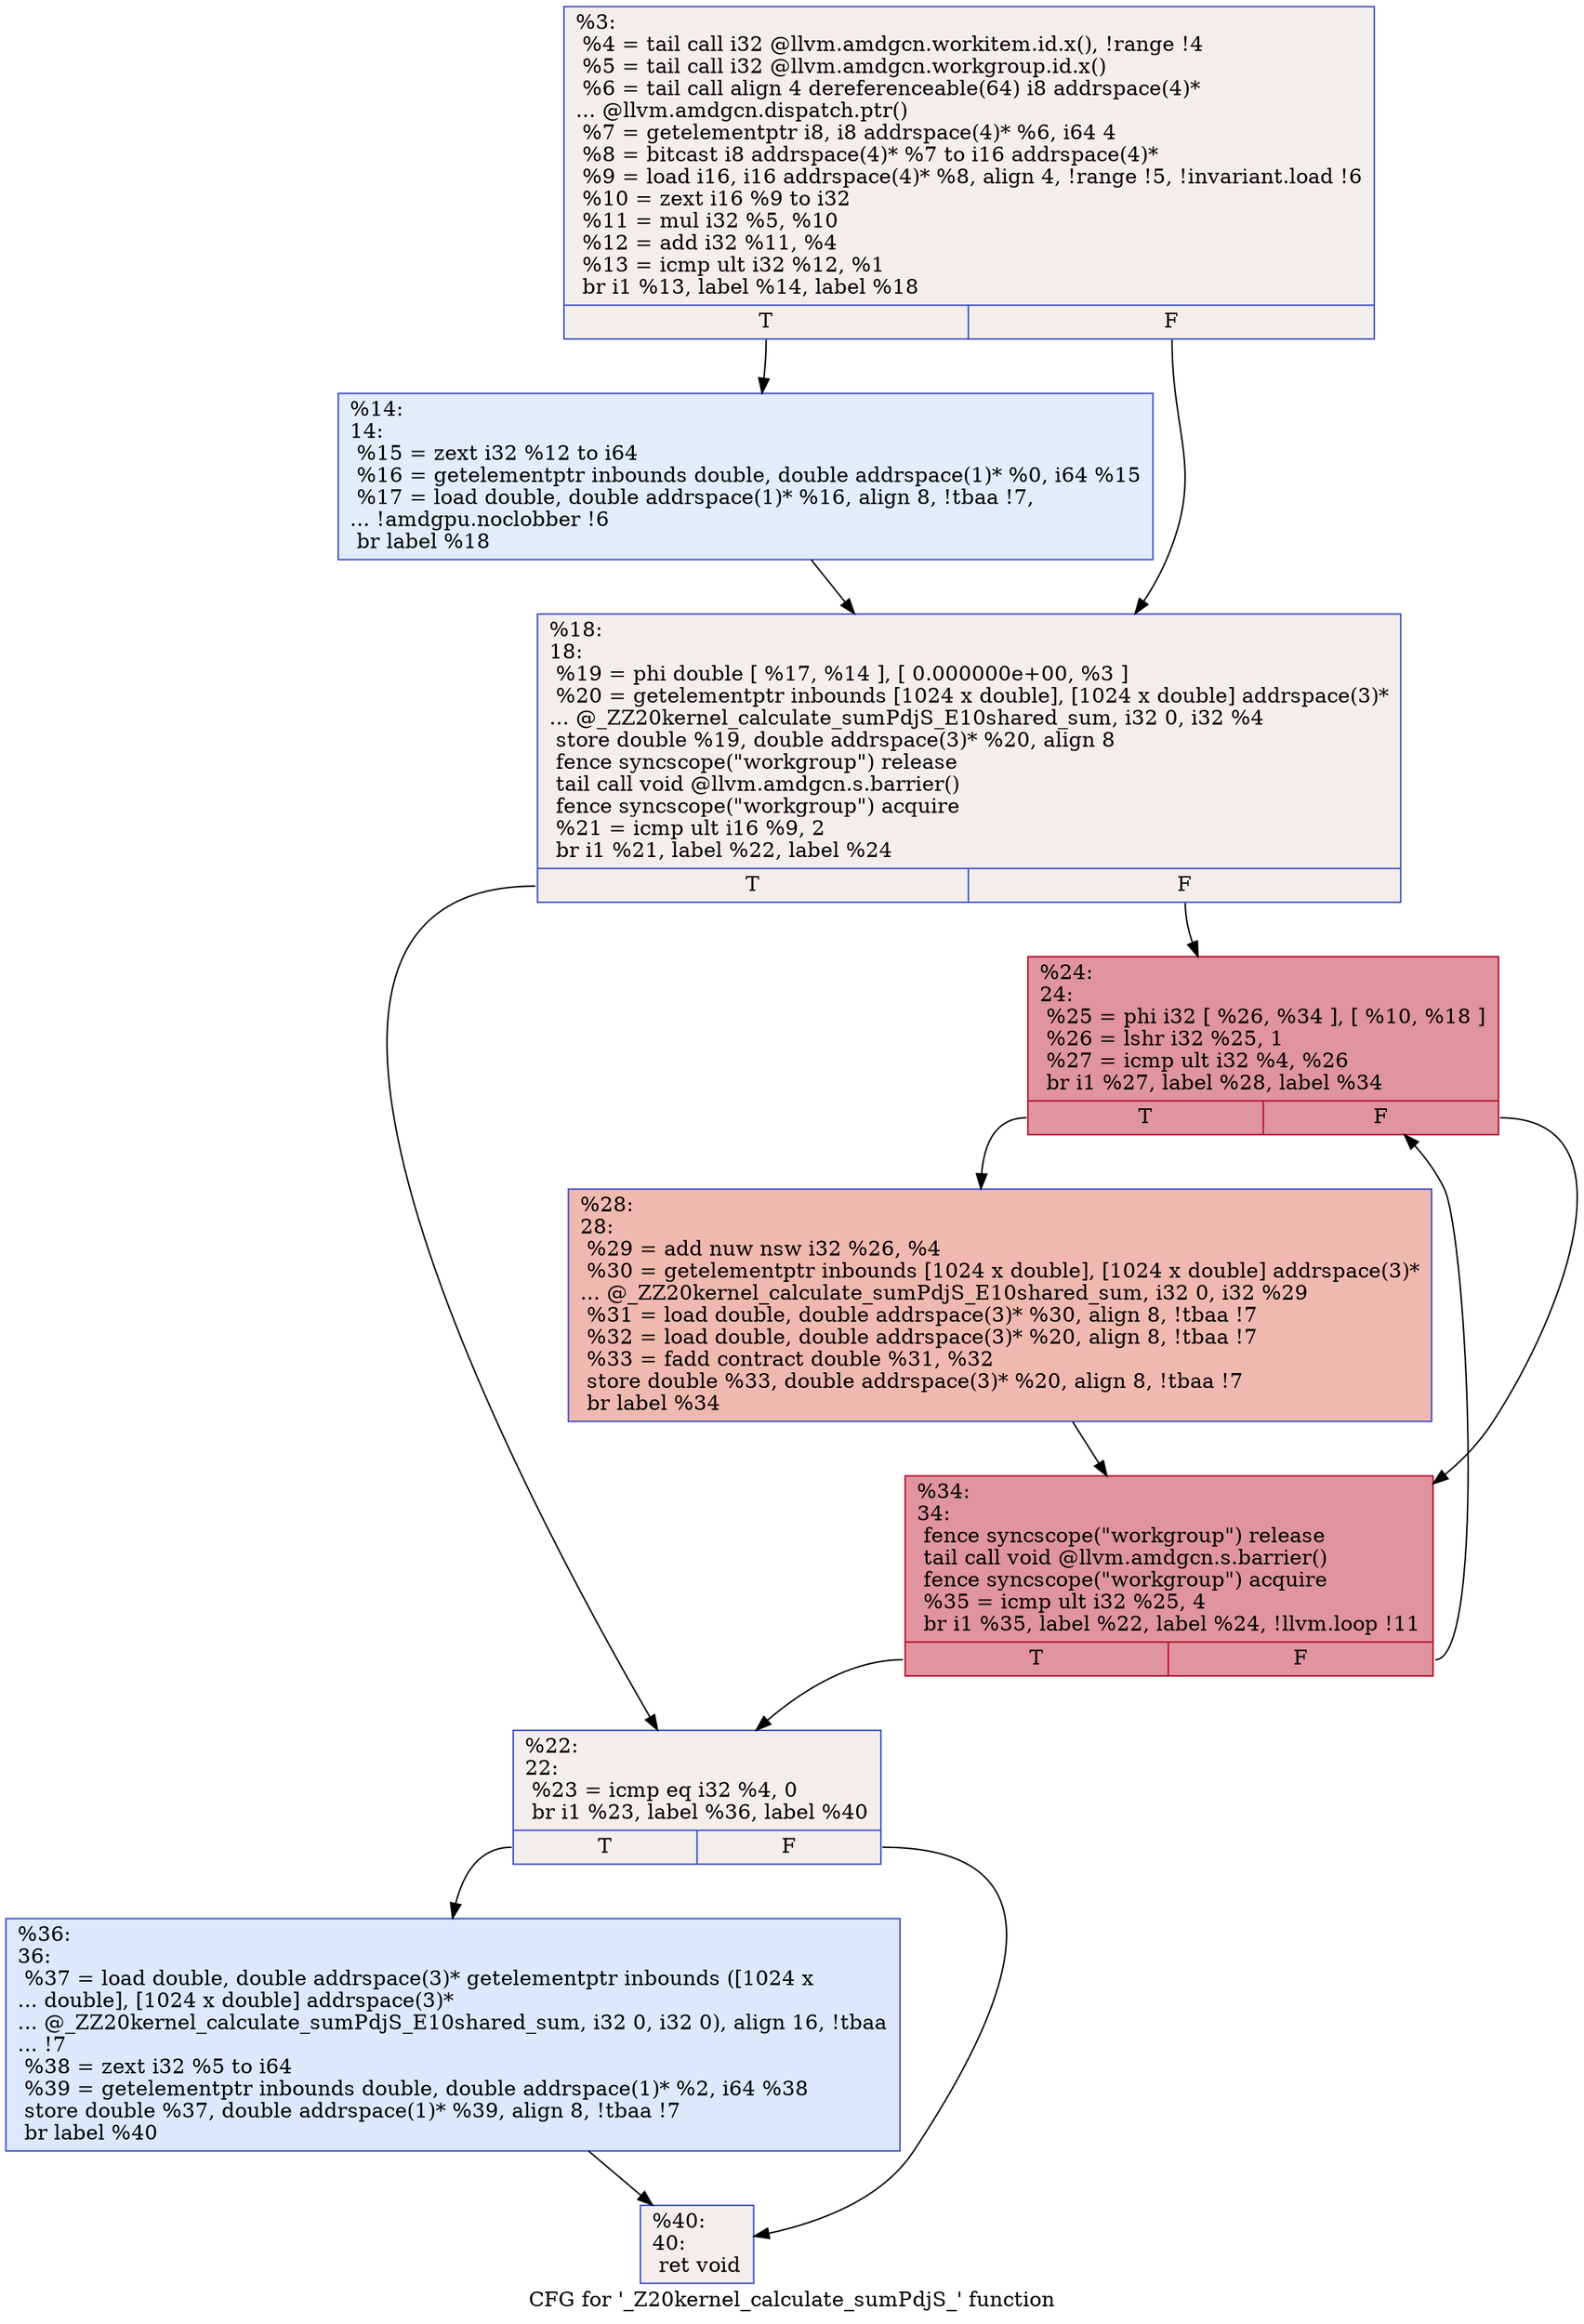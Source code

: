 digraph "CFG for '_Z20kernel_calculate_sumPdjS_' function" {
	label="CFG for '_Z20kernel_calculate_sumPdjS_' function";

	Node0x622f3c0 [shape=record,color="#3d50c3ff", style=filled, fillcolor="#e3d9d370",label="{%3:\l  %4 = tail call i32 @llvm.amdgcn.workitem.id.x(), !range !4\l  %5 = tail call i32 @llvm.amdgcn.workgroup.id.x()\l  %6 = tail call align 4 dereferenceable(64) i8 addrspace(4)*\l... @llvm.amdgcn.dispatch.ptr()\l  %7 = getelementptr i8, i8 addrspace(4)* %6, i64 4\l  %8 = bitcast i8 addrspace(4)* %7 to i16 addrspace(4)*\l  %9 = load i16, i16 addrspace(4)* %8, align 4, !range !5, !invariant.load !6\l  %10 = zext i16 %9 to i32\l  %11 = mul i32 %5, %10\l  %12 = add i32 %11, %4\l  %13 = icmp ult i32 %12, %1\l  br i1 %13, label %14, label %18\l|{<s0>T|<s1>F}}"];
	Node0x622f3c0:s0 -> Node0x6230150;
	Node0x622f3c0:s1 -> Node0x6231350;
	Node0x6230150 [shape=record,color="#3d50c3ff", style=filled, fillcolor="#bfd3f670",label="{%14:\l14:                                               \l  %15 = zext i32 %12 to i64\l  %16 = getelementptr inbounds double, double addrspace(1)* %0, i64 %15\l  %17 = load double, double addrspace(1)* %16, align 8, !tbaa !7,\l... !amdgpu.noclobber !6\l  br label %18\l}"];
	Node0x6230150 -> Node0x6231350;
	Node0x6231350 [shape=record,color="#3d50c3ff", style=filled, fillcolor="#e3d9d370",label="{%18:\l18:                                               \l  %19 = phi double [ %17, %14 ], [ 0.000000e+00, %3 ]\l  %20 = getelementptr inbounds [1024 x double], [1024 x double] addrspace(3)*\l... @_ZZ20kernel_calculate_sumPdjS_E10shared_sum, i32 0, i32 %4\l  store double %19, double addrspace(3)* %20, align 8\l  fence syncscope(\"workgroup\") release\l  tail call void @llvm.amdgcn.s.barrier()\l  fence syncscope(\"workgroup\") acquire\l  %21 = icmp ult i16 %9, 2\l  br i1 %21, label %22, label %24\l|{<s0>T|<s1>F}}"];
	Node0x6231350:s0 -> Node0x6232e60;
	Node0x6231350:s1 -> Node0x6232ef0;
	Node0x6232e60 [shape=record,color="#3d50c3ff", style=filled, fillcolor="#e3d9d370",label="{%22:\l22:                                               \l  %23 = icmp eq i32 %4, 0\l  br i1 %23, label %36, label %40\l|{<s0>T|<s1>F}}"];
	Node0x6232e60:s0 -> Node0x62330c0;
	Node0x6232e60:s1 -> Node0x6233110;
	Node0x6232ef0 [shape=record,color="#b70d28ff", style=filled, fillcolor="#b70d2870",label="{%24:\l24:                                               \l  %25 = phi i32 [ %26, %34 ], [ %10, %18 ]\l  %26 = lshr i32 %25, 1\l  %27 = icmp ult i32 %4, %26\l  br i1 %27, label %28, label %34\l|{<s0>T|<s1>F}}"];
	Node0x6232ef0:s0 -> Node0x6233510;
	Node0x6232ef0:s1 -> Node0x6233280;
	Node0x6233510 [shape=record,color="#3d50c3ff", style=filled, fillcolor="#de614d70",label="{%28:\l28:                                               \l  %29 = add nuw nsw i32 %26, %4\l  %30 = getelementptr inbounds [1024 x double], [1024 x double] addrspace(3)*\l... @_ZZ20kernel_calculate_sumPdjS_E10shared_sum, i32 0, i32 %29\l  %31 = load double, double addrspace(3)* %30, align 8, !tbaa !7\l  %32 = load double, double addrspace(3)* %20, align 8, !tbaa !7\l  %33 = fadd contract double %31, %32\l  store double %33, double addrspace(3)* %20, align 8, !tbaa !7\l  br label %34\l}"];
	Node0x6233510 -> Node0x6233280;
	Node0x6233280 [shape=record,color="#b70d28ff", style=filled, fillcolor="#b70d2870",label="{%34:\l34:                                               \l  fence syncscope(\"workgroup\") release\l  tail call void @llvm.amdgcn.s.barrier()\l  fence syncscope(\"workgroup\") acquire\l  %35 = icmp ult i32 %25, 4\l  br i1 %35, label %22, label %24, !llvm.loop !11\l|{<s0>T|<s1>F}}"];
	Node0x6233280:s0 -> Node0x6232e60;
	Node0x6233280:s1 -> Node0x6232ef0;
	Node0x62330c0 [shape=record,color="#3d50c3ff", style=filled, fillcolor="#b2ccfb70",label="{%36:\l36:                                               \l  %37 = load double, double addrspace(3)* getelementptr inbounds ([1024 x\l... double], [1024 x double] addrspace(3)*\l... @_ZZ20kernel_calculate_sumPdjS_E10shared_sum, i32 0, i32 0), align 16, !tbaa\l... !7\l  %38 = zext i32 %5 to i64\l  %39 = getelementptr inbounds double, double addrspace(1)* %2, i64 %38\l  store double %37, double addrspace(1)* %39, align 8, !tbaa !7\l  br label %40\l}"];
	Node0x62330c0 -> Node0x6233110;
	Node0x6233110 [shape=record,color="#3d50c3ff", style=filled, fillcolor="#e3d9d370",label="{%40:\l40:                                               \l  ret void\l}"];
}
